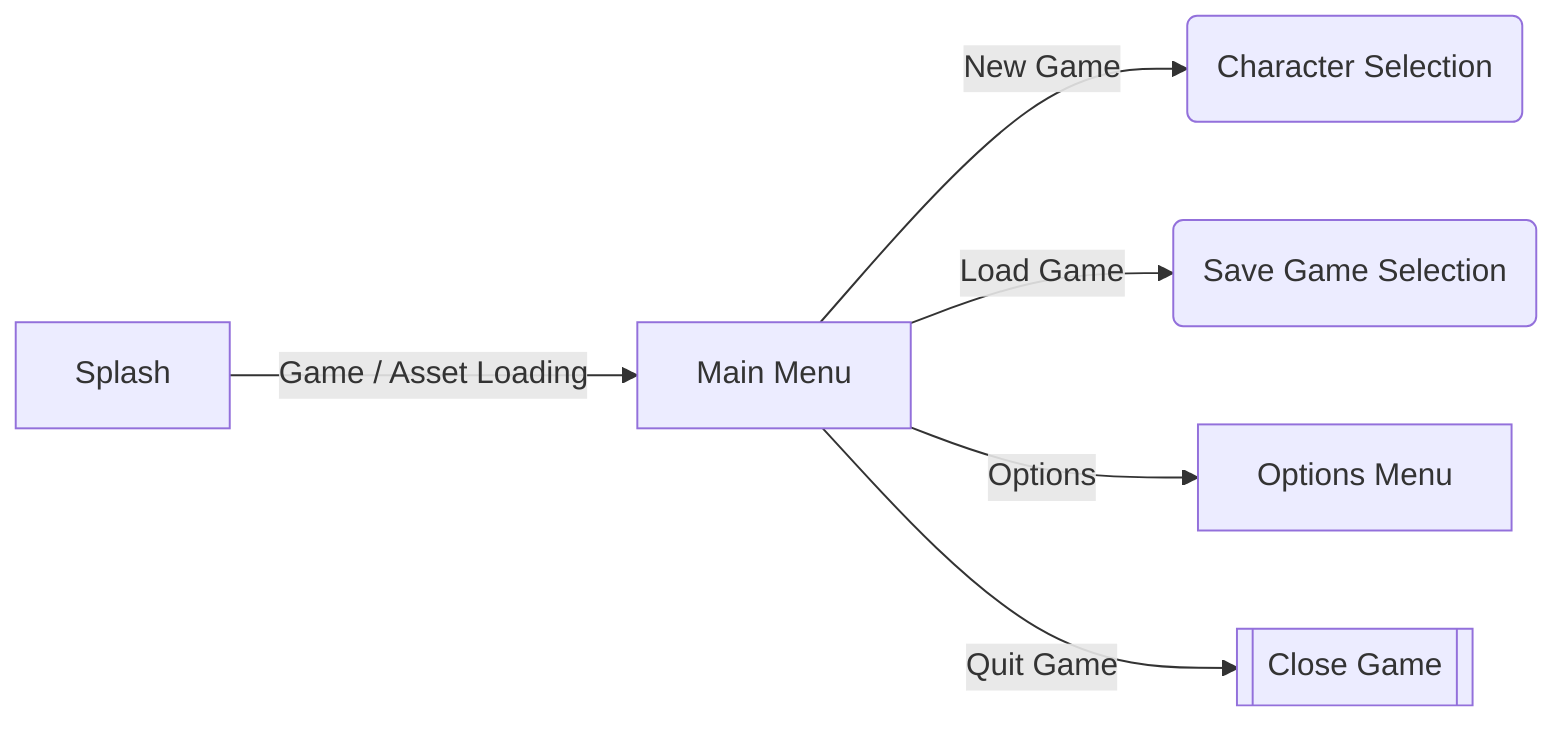 graph LR
    s[Splash];
    mm[Main Menu];
    ng(Character Selection);
    lg(Save Game Selection);
    opt[Options Menu];
    q[[Close Game]];
    s--Game / Asset Loading--> mm;
    mm--New Game-->ng;
    mm--Load Game-->lg;
    mm--Options-->opt;
    mm--Quit Game-->q;
